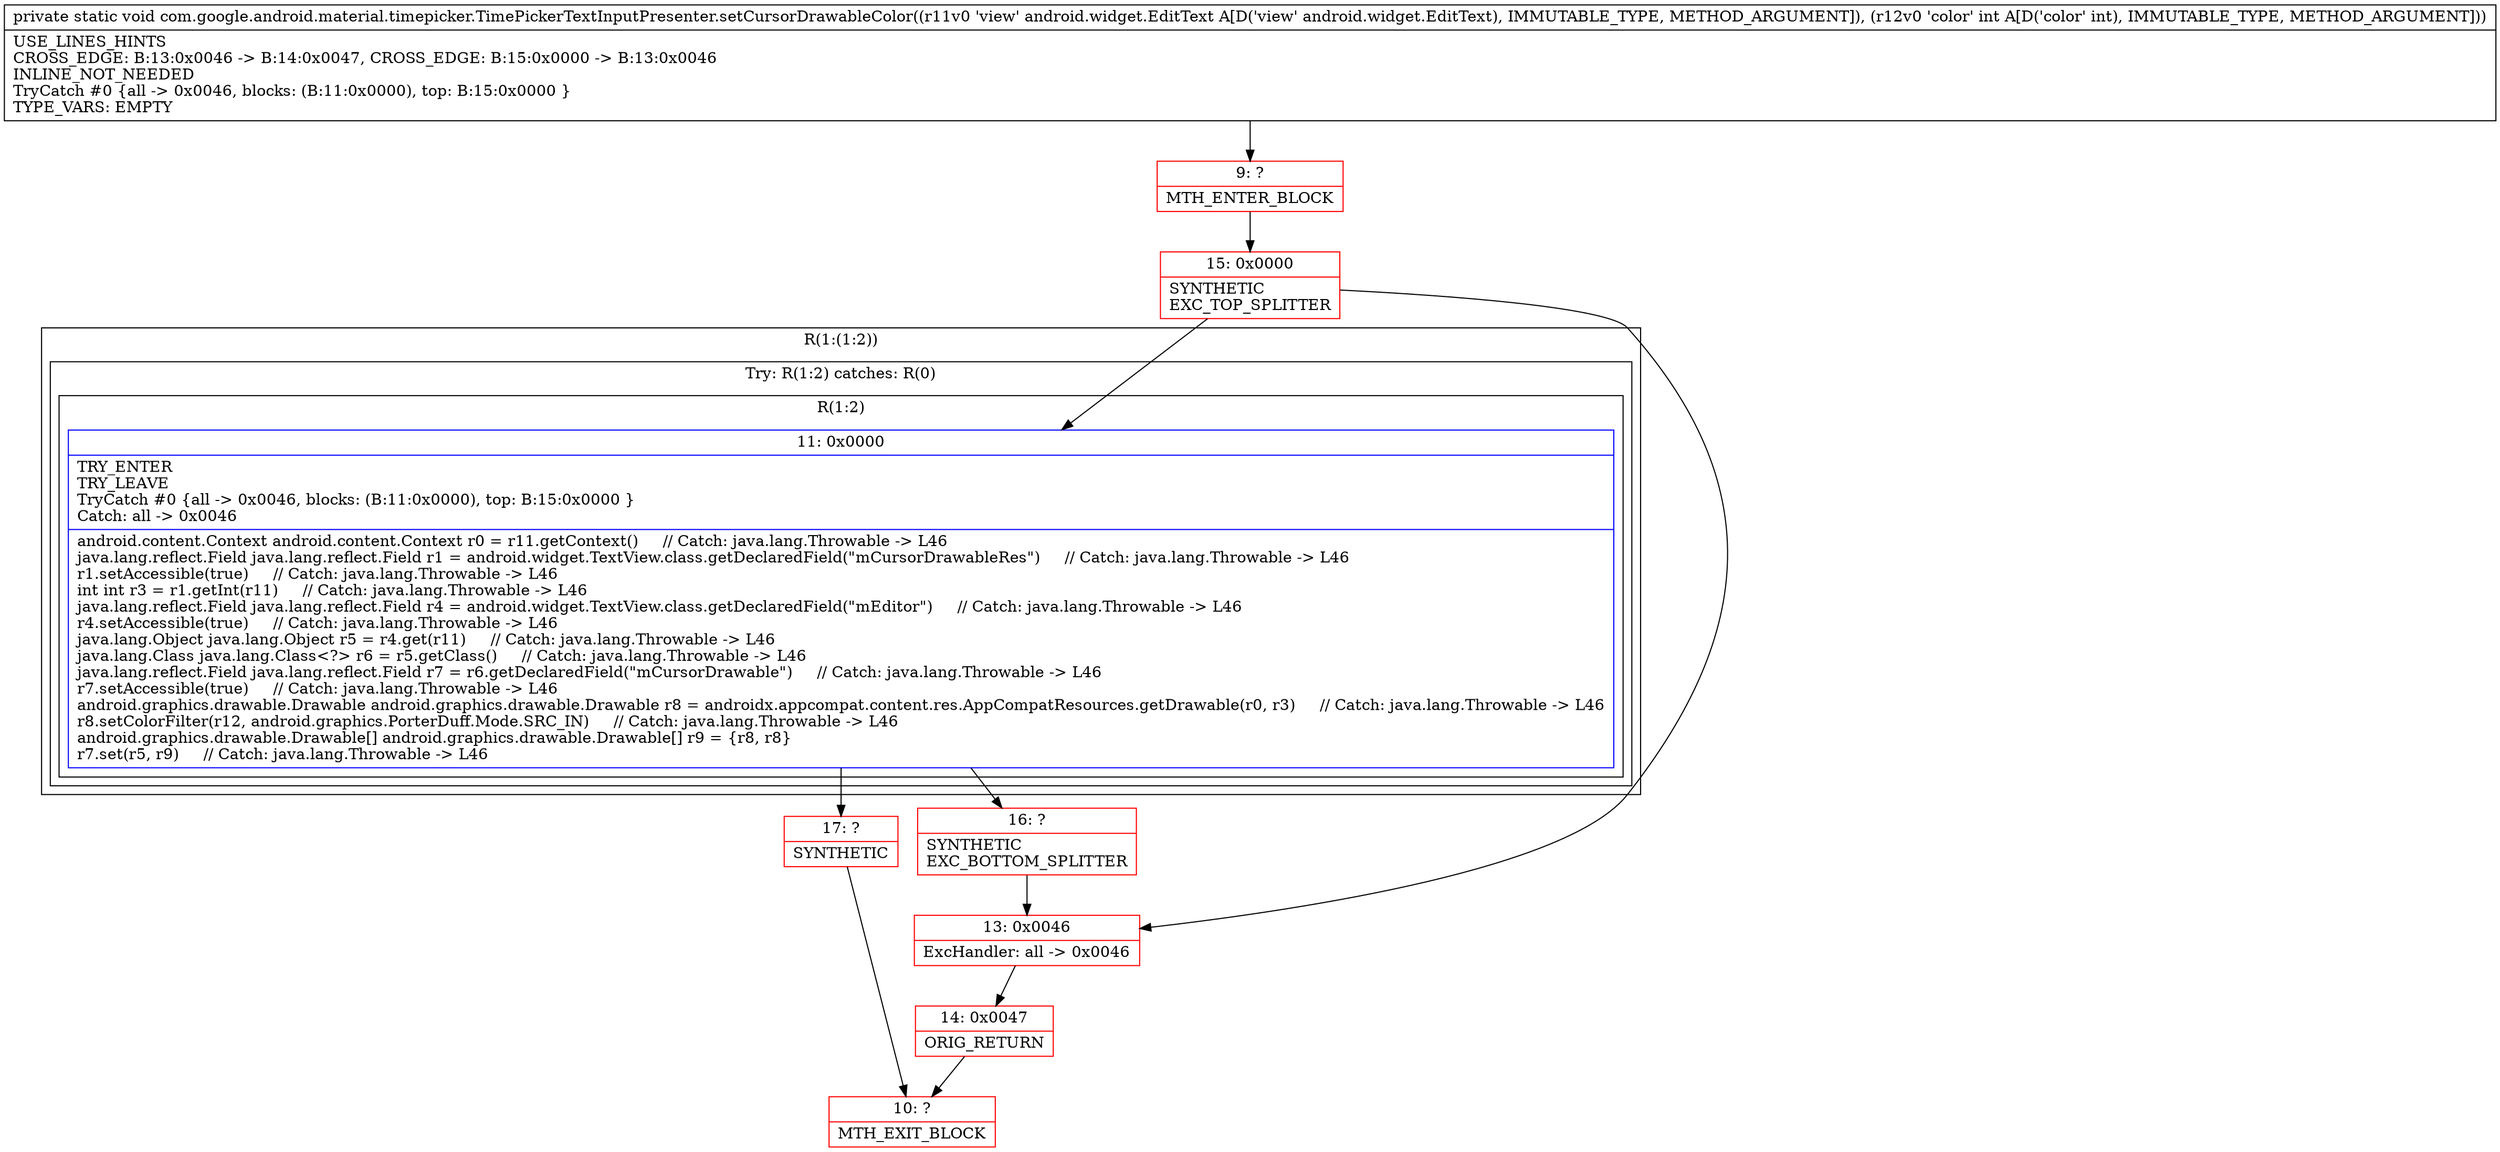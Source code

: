 digraph "CFG forcom.google.android.material.timepicker.TimePickerTextInputPresenter.setCursorDrawableColor(Landroid\/widget\/EditText;I)V" {
subgraph cluster_Region_1546410490 {
label = "R(1:(1:2))";
node [shape=record,color=blue];
subgraph cluster_TryCatchRegion_402805237 {
label = "Try: R(1:2) catches: R(0)";
node [shape=record,color=blue];
subgraph cluster_Region_1563500045 {
label = "R(1:2)";
node [shape=record,color=blue];
Node_11 [shape=record,label="{11\:\ 0x0000|TRY_ENTER\lTRY_LEAVE\lTryCatch #0 \{all \-\> 0x0046, blocks: (B:11:0x0000), top: B:15:0x0000 \}\lCatch: all \-\> 0x0046\l|android.content.Context android.content.Context r0 = r11.getContext()     \/\/ Catch: java.lang.Throwable \-\> L46\ljava.lang.reflect.Field java.lang.reflect.Field r1 = android.widget.TextView.class.getDeclaredField(\"mCursorDrawableRes\")     \/\/ Catch: java.lang.Throwable \-\> L46\lr1.setAccessible(true)     \/\/ Catch: java.lang.Throwable \-\> L46\lint int r3 = r1.getInt(r11)     \/\/ Catch: java.lang.Throwable \-\> L46\ljava.lang.reflect.Field java.lang.reflect.Field r4 = android.widget.TextView.class.getDeclaredField(\"mEditor\")     \/\/ Catch: java.lang.Throwable \-\> L46\lr4.setAccessible(true)     \/\/ Catch: java.lang.Throwable \-\> L46\ljava.lang.Object java.lang.Object r5 = r4.get(r11)     \/\/ Catch: java.lang.Throwable \-\> L46\ljava.lang.Class java.lang.Class\<?\> r6 = r5.getClass()     \/\/ Catch: java.lang.Throwable \-\> L46\ljava.lang.reflect.Field java.lang.reflect.Field r7 = r6.getDeclaredField(\"mCursorDrawable\")     \/\/ Catch: java.lang.Throwable \-\> L46\lr7.setAccessible(true)     \/\/ Catch: java.lang.Throwable \-\> L46\landroid.graphics.drawable.Drawable android.graphics.drawable.Drawable r8 = androidx.appcompat.content.res.AppCompatResources.getDrawable(r0, r3)     \/\/ Catch: java.lang.Throwable \-\> L46\lr8.setColorFilter(r12, android.graphics.PorterDuff.Mode.SRC_IN)     \/\/ Catch: java.lang.Throwable \-\> L46\landroid.graphics.drawable.Drawable[] android.graphics.drawable.Drawable[] r9 = \{r8, r8\}\lr7.set(r5, r9)     \/\/ Catch: java.lang.Throwable \-\> L46\l}"];
}
subgraph cluster_Region_661788460 {
label = "R(0) | ExcHandler: all \-\> 0x0046\l";
node [shape=record,color=blue];
}
}
}
subgraph cluster_Region_661788460 {
label = "R(0) | ExcHandler: all \-\> 0x0046\l";
node [shape=record,color=blue];
}
Node_9 [shape=record,color=red,label="{9\:\ ?|MTH_ENTER_BLOCK\l}"];
Node_15 [shape=record,color=red,label="{15\:\ 0x0000|SYNTHETIC\lEXC_TOP_SPLITTER\l}"];
Node_16 [shape=record,color=red,label="{16\:\ ?|SYNTHETIC\lEXC_BOTTOM_SPLITTER\l}"];
Node_17 [shape=record,color=red,label="{17\:\ ?|SYNTHETIC\l}"];
Node_10 [shape=record,color=red,label="{10\:\ ?|MTH_EXIT_BLOCK\l}"];
Node_13 [shape=record,color=red,label="{13\:\ 0x0046|ExcHandler: all \-\> 0x0046\l}"];
Node_14 [shape=record,color=red,label="{14\:\ 0x0047|ORIG_RETURN\l}"];
MethodNode[shape=record,label="{private static void com.google.android.material.timepicker.TimePickerTextInputPresenter.setCursorDrawableColor((r11v0 'view' android.widget.EditText A[D('view' android.widget.EditText), IMMUTABLE_TYPE, METHOD_ARGUMENT]), (r12v0 'color' int A[D('color' int), IMMUTABLE_TYPE, METHOD_ARGUMENT]))  | USE_LINES_HINTS\lCROSS_EDGE: B:13:0x0046 \-\> B:14:0x0047, CROSS_EDGE: B:15:0x0000 \-\> B:13:0x0046\lINLINE_NOT_NEEDED\lTryCatch #0 \{all \-\> 0x0046, blocks: (B:11:0x0000), top: B:15:0x0000 \}\lTYPE_VARS: EMPTY\l}"];
MethodNode -> Node_9;Node_11 -> Node_16;
Node_11 -> Node_17;
Node_9 -> Node_15;
Node_15 -> Node_11;
Node_15 -> Node_13;
Node_16 -> Node_13;
Node_17 -> Node_10;
Node_13 -> Node_14;
Node_14 -> Node_10;
}

